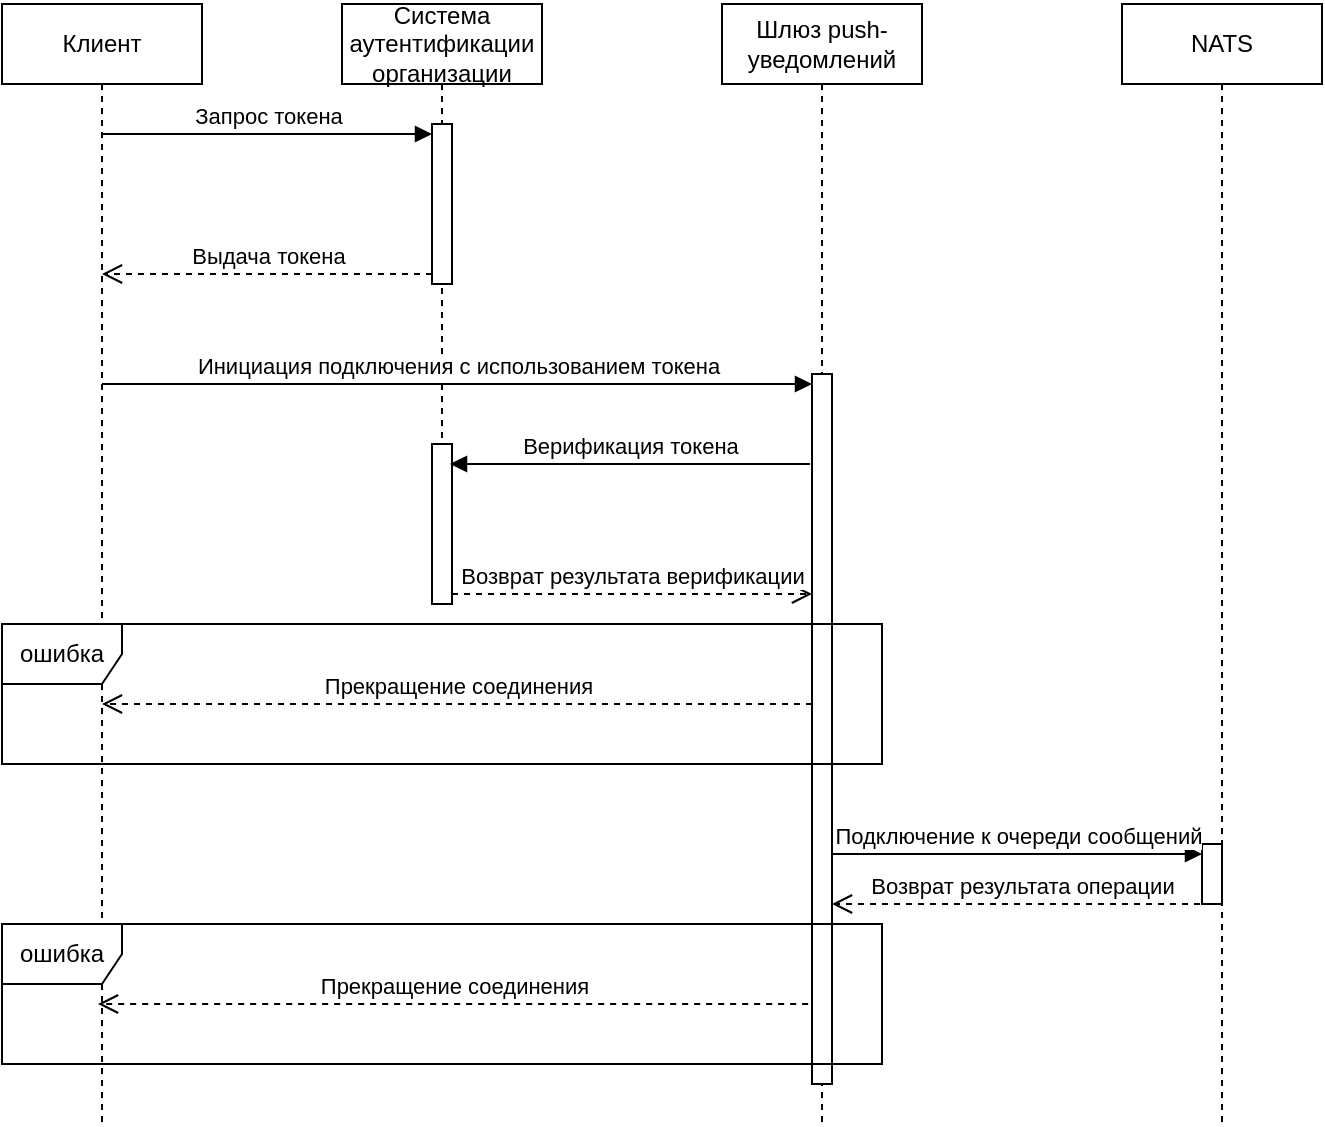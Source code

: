 <mxfile version="26.1.3">
  <diagram name="Страница — 1" id="5V1XREvpp2LJKb0Vdx_c">
    <mxGraphModel dx="1430" dy="763" grid="1" gridSize="10" guides="1" tooltips="1" connect="1" arrows="1" fold="1" page="1" pageScale="1" pageWidth="827" pageHeight="1169" math="0" shadow="0">
      <root>
        <mxCell id="0" />
        <mxCell id="1" parent="0" />
        <mxCell id="dryHPmMkhF2rrRR8MtI4-1" value="Шлюз push-уведомлений" style="shape=umlLifeline;perimeter=lifelinePerimeter;whiteSpace=wrap;html=1;container=1;dropTarget=0;collapsible=0;recursiveResize=0;outlineConnect=0;portConstraint=eastwest;newEdgeStyle={&quot;curved&quot;:0,&quot;rounded&quot;:0};" parent="1" vertex="1">
          <mxGeometry x="370" y="400" width="100" height="560" as="geometry" />
        </mxCell>
        <mxCell id="dryHPmMkhF2rrRR8MtI4-11" value="" style="html=1;points=[[0,0,0,0,5],[0,1,0,0,-5],[1,0,0,0,5],[1,1,0,0,-5]];perimeter=orthogonalPerimeter;outlineConnect=0;targetShapes=umlLifeline;portConstraint=eastwest;newEdgeStyle={&quot;curved&quot;:0,&quot;rounded&quot;:0};" parent="dryHPmMkhF2rrRR8MtI4-1" vertex="1">
          <mxGeometry x="45" y="185" width="10" height="355" as="geometry" />
        </mxCell>
        <mxCell id="dryHPmMkhF2rrRR8MtI4-2" value="Клиент" style="shape=umlLifeline;perimeter=lifelinePerimeter;whiteSpace=wrap;html=1;container=1;dropTarget=0;collapsible=0;recursiveResize=0;outlineConnect=0;portConstraint=eastwest;newEdgeStyle={&quot;curved&quot;:0,&quot;rounded&quot;:0};" parent="1" vertex="1">
          <mxGeometry x="10" y="400" width="100" height="560" as="geometry" />
        </mxCell>
        <mxCell id="dryHPmMkhF2rrRR8MtI4-3" value="Система аутентификации организации" style="shape=umlLifeline;perimeter=lifelinePerimeter;whiteSpace=wrap;html=1;container=1;dropTarget=0;collapsible=0;recursiveResize=0;outlineConnect=0;portConstraint=eastwest;newEdgeStyle={&quot;curved&quot;:0,&quot;rounded&quot;:0};" parent="1" vertex="1">
          <mxGeometry x="180" y="400" width="100" height="300" as="geometry" />
        </mxCell>
        <mxCell id="dryHPmMkhF2rrRR8MtI4-8" value="" style="html=1;points=[[0,0,0,0,5],[0,1,0,0,-5],[1,0,0,0,5],[1,1,0,0,-5]];perimeter=orthogonalPerimeter;outlineConnect=0;targetShapes=umlLifeline;portConstraint=eastwest;newEdgeStyle={&quot;curved&quot;:0,&quot;rounded&quot;:0};" parent="dryHPmMkhF2rrRR8MtI4-3" vertex="1">
          <mxGeometry x="45" y="60" width="10" height="80" as="geometry" />
        </mxCell>
        <mxCell id="dryHPmMkhF2rrRR8MtI4-14" value="" style="html=1;points=[[0,0,0,0,5],[0,1,0,0,-5],[1,0,0,0,5],[1,1,0,0,-5]];perimeter=orthogonalPerimeter;outlineConnect=0;targetShapes=umlLifeline;portConstraint=eastwest;newEdgeStyle={&quot;curved&quot;:0,&quot;rounded&quot;:0};" parent="dryHPmMkhF2rrRR8MtI4-3" vertex="1">
          <mxGeometry x="45" y="220" width="10" height="80" as="geometry" />
        </mxCell>
        <mxCell id="dryHPmMkhF2rrRR8MtI4-4" value="NATS" style="shape=umlLifeline;perimeter=lifelinePerimeter;whiteSpace=wrap;html=1;container=1;dropTarget=0;collapsible=0;recursiveResize=0;outlineConnect=0;portConstraint=eastwest;newEdgeStyle={&quot;curved&quot;:0,&quot;rounded&quot;:0};" parent="1" vertex="1">
          <mxGeometry x="570" y="400" width="100" height="560" as="geometry" />
        </mxCell>
        <mxCell id="dryHPmMkhF2rrRR8MtI4-21" value="" style="html=1;points=[[0,0,0,0,5],[0,1,0,0,-5],[1,0,0,0,5],[1,1,0,0,-5]];perimeter=orthogonalPerimeter;outlineConnect=0;targetShapes=umlLifeline;portConstraint=eastwest;newEdgeStyle={&quot;curved&quot;:0,&quot;rounded&quot;:0};" parent="dryHPmMkhF2rrRR8MtI4-4" vertex="1">
          <mxGeometry x="40" y="420" width="10" height="30" as="geometry" />
        </mxCell>
        <mxCell id="dryHPmMkhF2rrRR8MtI4-9" value="Запрос токена" style="html=1;verticalAlign=bottom;endArrow=block;curved=0;rounded=0;entryX=0;entryY=0;entryDx=0;entryDy=5;" parent="1" source="dryHPmMkhF2rrRR8MtI4-2" target="dryHPmMkhF2rrRR8MtI4-8" edge="1">
          <mxGeometry relative="1" as="geometry">
            <mxPoint x="150" y="465" as="sourcePoint" />
          </mxGeometry>
        </mxCell>
        <mxCell id="dryHPmMkhF2rrRR8MtI4-10" value="Выдача токена" style="html=1;verticalAlign=bottom;endArrow=open;dashed=1;endSize=8;curved=0;rounded=0;exitX=0;exitY=1;exitDx=0;exitDy=-5;" parent="1" source="dryHPmMkhF2rrRR8MtI4-8" target="dryHPmMkhF2rrRR8MtI4-2" edge="1">
          <mxGeometry relative="1" as="geometry">
            <mxPoint x="150" y="535" as="targetPoint" />
          </mxGeometry>
        </mxCell>
        <mxCell id="dryHPmMkhF2rrRR8MtI4-12" value="Инициация подключения с использованием токена" style="html=1;verticalAlign=bottom;endArrow=block;curved=0;rounded=0;entryX=0;entryY=0;entryDx=0;entryDy=5;" parent="1" source="dryHPmMkhF2rrRR8MtI4-2" target="dryHPmMkhF2rrRR8MtI4-11" edge="1">
          <mxGeometry relative="1" as="geometry">
            <mxPoint x="360" y="590" as="sourcePoint" />
          </mxGeometry>
        </mxCell>
        <mxCell id="dryHPmMkhF2rrRR8MtI4-15" value="Верификация токена" style="html=1;verticalAlign=bottom;endArrow=block;curved=0;rounded=0;entryX=1;entryY=0;entryDx=0;entryDy=5;entryPerimeter=0;" parent="1" edge="1">
          <mxGeometry relative="1" as="geometry">
            <mxPoint x="414" y="630" as="sourcePoint" />
            <mxPoint x="234" y="630" as="targetPoint" />
          </mxGeometry>
        </mxCell>
        <mxCell id="dryHPmMkhF2rrRR8MtI4-16" value="Возврат результата верификации" style="html=1;verticalAlign=bottom;endArrow=open;dashed=1;endSize=8;curved=0;rounded=0;exitX=1;exitY=1;exitDx=0;exitDy=-5;exitPerimeter=0;" parent="1" source="dryHPmMkhF2rrRR8MtI4-14" target="dryHPmMkhF2rrRR8MtI4-11" edge="1">
          <mxGeometry relative="1" as="geometry">
            <mxPoint x="410" y="695" as="targetPoint" />
          </mxGeometry>
        </mxCell>
        <mxCell id="dryHPmMkhF2rrRR8MtI4-17" value="ошибка" style="shape=umlFrame;whiteSpace=wrap;html=1;pointerEvents=0;" parent="1" vertex="1">
          <mxGeometry x="10" y="710" width="440" height="70" as="geometry" />
        </mxCell>
        <mxCell id="dryHPmMkhF2rrRR8MtI4-13" value="Прекращение соединения" style="html=1;verticalAlign=bottom;endArrow=open;dashed=1;endSize=8;curved=0;rounded=0;" parent="1" source="dryHPmMkhF2rrRR8MtI4-11" target="dryHPmMkhF2rrRR8MtI4-2" edge="1">
          <mxGeometry relative="1" as="geometry">
            <mxPoint x="280" y="885" as="targetPoint" />
            <Array as="points">
              <mxPoint x="240" y="750" />
            </Array>
          </mxGeometry>
        </mxCell>
        <mxCell id="dryHPmMkhF2rrRR8MtI4-22" value="Подключение к очереди сообщений" style="html=1;verticalAlign=bottom;endArrow=block;curved=0;rounded=0;entryX=0;entryY=0;entryDx=0;entryDy=5;" parent="1" source="dryHPmMkhF2rrRR8MtI4-11" target="dryHPmMkhF2rrRR8MtI4-21" edge="1">
          <mxGeometry relative="1" as="geometry">
            <mxPoint x="510" y="825" as="sourcePoint" />
          </mxGeometry>
        </mxCell>
        <mxCell id="dryHPmMkhF2rrRR8MtI4-23" value="Возврат результата операции" style="html=1;verticalAlign=bottom;endArrow=open;dashed=1;endSize=8;curved=0;rounded=0;exitX=0;exitY=1;exitDx=0;exitDy=-5;" parent="1" target="dryHPmMkhF2rrRR8MtI4-11" edge="1">
          <mxGeometry relative="1" as="geometry">
            <mxPoint x="430" y="850" as="targetPoint" />
            <mxPoint x="615" y="850" as="sourcePoint" />
          </mxGeometry>
        </mxCell>
        <mxCell id="dryHPmMkhF2rrRR8MtI4-25" value="ошибка" style="shape=umlFrame;whiteSpace=wrap;html=1;pointerEvents=0;" parent="1" vertex="1">
          <mxGeometry x="10" y="860" width="440" height="70" as="geometry" />
        </mxCell>
        <mxCell id="dryHPmMkhF2rrRR8MtI4-26" value="Прекращение соединения" style="html=1;verticalAlign=bottom;endArrow=open;dashed=1;endSize=8;curved=0;rounded=0;" parent="1" edge="1">
          <mxGeometry relative="1" as="geometry">
            <mxPoint x="413.07" y="900" as="sourcePoint" />
            <mxPoint x="57.999" y="900" as="targetPoint" />
          </mxGeometry>
        </mxCell>
      </root>
    </mxGraphModel>
  </diagram>
</mxfile>
